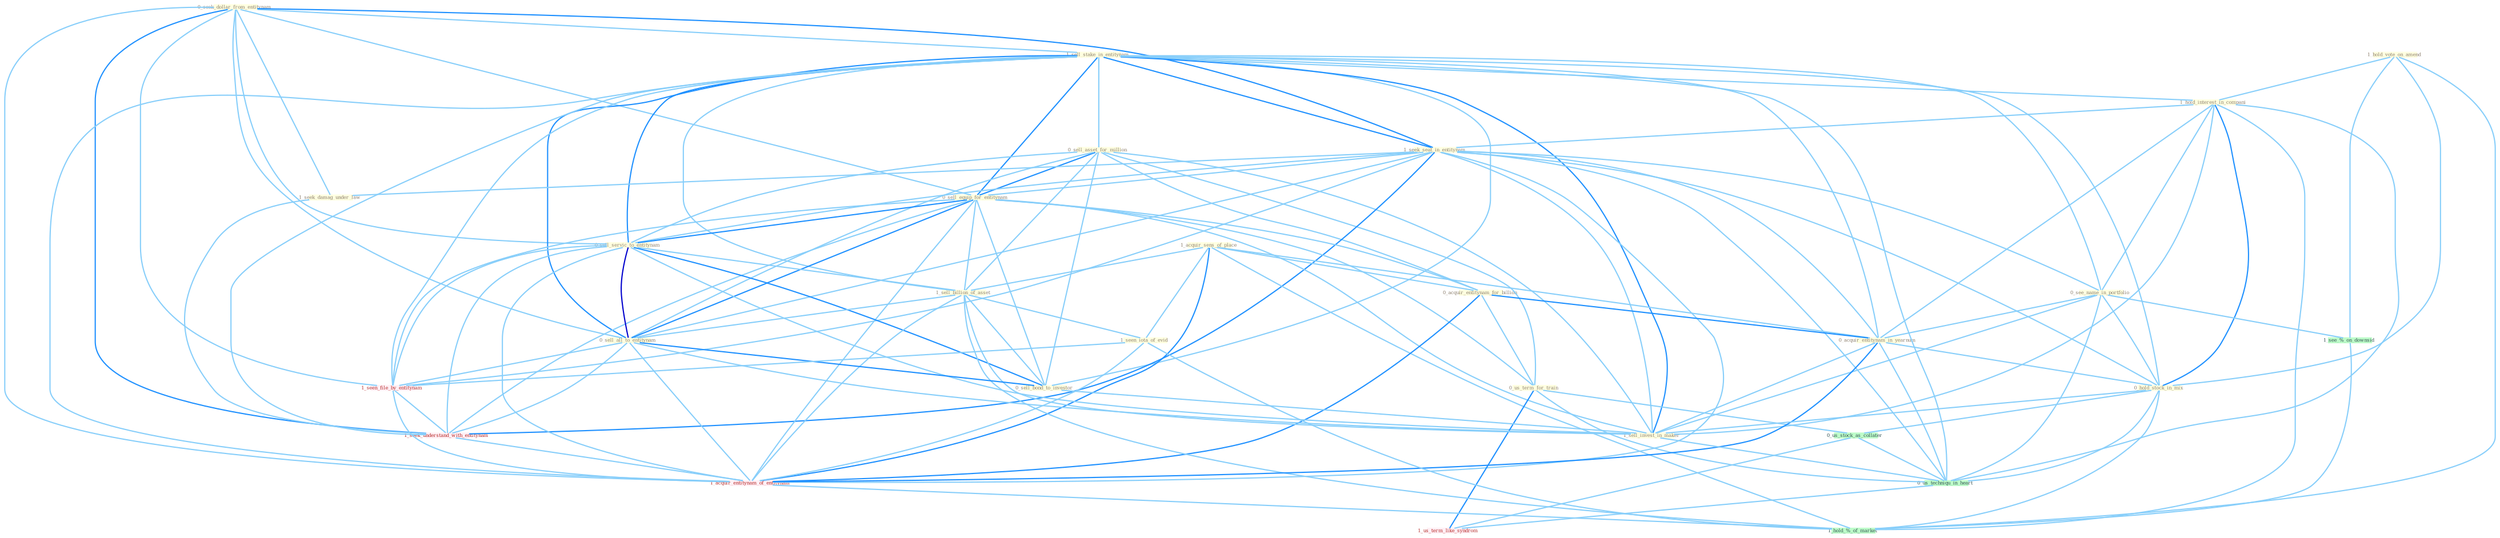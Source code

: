 Graph G{ 
    node
    [shape=polygon,style=filled,width=.5,height=.06,color="#BDFCC9",fixedsize=true,fontsize=4,
    fontcolor="#2f4f4f"];
    {node
    [color="#ffffe0", fontcolor="#8b7d6b"] "0_seek_dollar_from_entitynam " "1_sell_stake_in_entitynam " "0_sell_asset_for_million " "1_hold_vote_on_amend " "1_hold_interest_in_compani " "1_seek_seat_in_entitynam " "1_acquir_sens_of_place " "0_sell_equip_for_entitynam " "0_acquir_entitynam_for_billion " "0_sell_servic_to_entitynam " "0_us_term_for_train " "0_see_name_in_portfolio " "1_sell_billion_of_asset " "0_acquir_entitynam_in_yearnum " "0_sell_all_to_entitynam " "0_hold_stock_in_mix " "1_seen_iota_of_evid " "0_sell_bond_to_investor " "1_sell_invest_in_maker " "1_seek_damag_under_law "}
{node [color="#fff0f5", fontcolor="#b22222"] "1_seen_file_by_entitynam " "1_seek_understand_with_entitynam " "1_acquir_entitynam_of_entitynam " "1_us_term_like_syndrom "}
edge [color="#B0E2FF"];

	"0_seek_dollar_from_entitynam " -- "1_sell_stake_in_entitynam " [w="1", color="#87cefa" ];
	"0_seek_dollar_from_entitynam " -- "1_seek_seat_in_entitynam " [w="2", color="#1e90ff" , len=0.8];
	"0_seek_dollar_from_entitynam " -- "0_sell_equip_for_entitynam " [w="1", color="#87cefa" ];
	"0_seek_dollar_from_entitynam " -- "0_sell_servic_to_entitynam " [w="1", color="#87cefa" ];
	"0_seek_dollar_from_entitynam " -- "0_sell_all_to_entitynam " [w="1", color="#87cefa" ];
	"0_seek_dollar_from_entitynam " -- "1_seek_damag_under_law " [w="1", color="#87cefa" ];
	"0_seek_dollar_from_entitynam " -- "1_seen_file_by_entitynam " [w="1", color="#87cefa" ];
	"0_seek_dollar_from_entitynam " -- "1_seek_understand_with_entitynam " [w="2", color="#1e90ff" , len=0.8];
	"0_seek_dollar_from_entitynam " -- "1_acquir_entitynam_of_entitynam " [w="1", color="#87cefa" ];
	"1_sell_stake_in_entitynam " -- "0_sell_asset_for_million " [w="1", color="#87cefa" ];
	"1_sell_stake_in_entitynam " -- "1_hold_interest_in_compani " [w="1", color="#87cefa" ];
	"1_sell_stake_in_entitynam " -- "1_seek_seat_in_entitynam " [w="2", color="#1e90ff" , len=0.8];
	"1_sell_stake_in_entitynam " -- "0_sell_equip_for_entitynam " [w="2", color="#1e90ff" , len=0.8];
	"1_sell_stake_in_entitynam " -- "0_sell_servic_to_entitynam " [w="2", color="#1e90ff" , len=0.8];
	"1_sell_stake_in_entitynam " -- "0_see_name_in_portfolio " [w="1", color="#87cefa" ];
	"1_sell_stake_in_entitynam " -- "1_sell_billion_of_asset " [w="1", color="#87cefa" ];
	"1_sell_stake_in_entitynam " -- "0_acquir_entitynam_in_yearnum " [w="1", color="#87cefa" ];
	"1_sell_stake_in_entitynam " -- "0_sell_all_to_entitynam " [w="2", color="#1e90ff" , len=0.8];
	"1_sell_stake_in_entitynam " -- "0_hold_stock_in_mix " [w="1", color="#87cefa" ];
	"1_sell_stake_in_entitynam " -- "0_sell_bond_to_investor " [w="1", color="#87cefa" ];
	"1_sell_stake_in_entitynam " -- "1_sell_invest_in_maker " [w="2", color="#1e90ff" , len=0.8];
	"1_sell_stake_in_entitynam " -- "1_seen_file_by_entitynam " [w="1", color="#87cefa" ];
	"1_sell_stake_in_entitynam " -- "1_seek_understand_with_entitynam " [w="1", color="#87cefa" ];
	"1_sell_stake_in_entitynam " -- "1_acquir_entitynam_of_entitynam " [w="1", color="#87cefa" ];
	"1_sell_stake_in_entitynam " -- "0_us_techniqu_in_heart " [w="1", color="#87cefa" ];
	"0_sell_asset_for_million " -- "0_sell_equip_for_entitynam " [w="2", color="#1e90ff" , len=0.8];
	"0_sell_asset_for_million " -- "0_acquir_entitynam_for_billion " [w="1", color="#87cefa" ];
	"0_sell_asset_for_million " -- "0_sell_servic_to_entitynam " [w="1", color="#87cefa" ];
	"0_sell_asset_for_million " -- "0_us_term_for_train " [w="1", color="#87cefa" ];
	"0_sell_asset_for_million " -- "1_sell_billion_of_asset " [w="1", color="#87cefa" ];
	"0_sell_asset_for_million " -- "0_sell_all_to_entitynam " [w="1", color="#87cefa" ];
	"0_sell_asset_for_million " -- "0_sell_bond_to_investor " [w="1", color="#87cefa" ];
	"0_sell_asset_for_million " -- "1_sell_invest_in_maker " [w="1", color="#87cefa" ];
	"1_hold_vote_on_amend " -- "1_hold_interest_in_compani " [w="1", color="#87cefa" ];
	"1_hold_vote_on_amend " -- "0_hold_stock_in_mix " [w="1", color="#87cefa" ];
	"1_hold_vote_on_amend " -- "1_see_%_on_downsid " [w="1", color="#87cefa" ];
	"1_hold_vote_on_amend " -- "1_hold_%_of_market " [w="1", color="#87cefa" ];
	"1_hold_interest_in_compani " -- "1_seek_seat_in_entitynam " [w="1", color="#87cefa" ];
	"1_hold_interest_in_compani " -- "0_see_name_in_portfolio " [w="1", color="#87cefa" ];
	"1_hold_interest_in_compani " -- "0_acquir_entitynam_in_yearnum " [w="1", color="#87cefa" ];
	"1_hold_interest_in_compani " -- "0_hold_stock_in_mix " [w="2", color="#1e90ff" , len=0.8];
	"1_hold_interest_in_compani " -- "1_sell_invest_in_maker " [w="1", color="#87cefa" ];
	"1_hold_interest_in_compani " -- "0_us_techniqu_in_heart " [w="1", color="#87cefa" ];
	"1_hold_interest_in_compani " -- "1_hold_%_of_market " [w="1", color="#87cefa" ];
	"1_seek_seat_in_entitynam " -- "0_sell_equip_for_entitynam " [w="1", color="#87cefa" ];
	"1_seek_seat_in_entitynam " -- "0_sell_servic_to_entitynam " [w="1", color="#87cefa" ];
	"1_seek_seat_in_entitynam " -- "0_see_name_in_portfolio " [w="1", color="#87cefa" ];
	"1_seek_seat_in_entitynam " -- "0_acquir_entitynam_in_yearnum " [w="1", color="#87cefa" ];
	"1_seek_seat_in_entitynam " -- "0_sell_all_to_entitynam " [w="1", color="#87cefa" ];
	"1_seek_seat_in_entitynam " -- "0_hold_stock_in_mix " [w="1", color="#87cefa" ];
	"1_seek_seat_in_entitynam " -- "1_sell_invest_in_maker " [w="1", color="#87cefa" ];
	"1_seek_seat_in_entitynam " -- "1_seek_damag_under_law " [w="1", color="#87cefa" ];
	"1_seek_seat_in_entitynam " -- "1_seen_file_by_entitynam " [w="1", color="#87cefa" ];
	"1_seek_seat_in_entitynam " -- "1_seek_understand_with_entitynam " [w="2", color="#1e90ff" , len=0.8];
	"1_seek_seat_in_entitynam " -- "1_acquir_entitynam_of_entitynam " [w="1", color="#87cefa" ];
	"1_seek_seat_in_entitynam " -- "0_us_techniqu_in_heart " [w="1", color="#87cefa" ];
	"1_acquir_sens_of_place " -- "0_acquir_entitynam_for_billion " [w="1", color="#87cefa" ];
	"1_acquir_sens_of_place " -- "1_sell_billion_of_asset " [w="1", color="#87cefa" ];
	"1_acquir_sens_of_place " -- "0_acquir_entitynam_in_yearnum " [w="1", color="#87cefa" ];
	"1_acquir_sens_of_place " -- "1_seen_iota_of_evid " [w="1", color="#87cefa" ];
	"1_acquir_sens_of_place " -- "1_acquir_entitynam_of_entitynam " [w="2", color="#1e90ff" , len=0.8];
	"1_acquir_sens_of_place " -- "1_hold_%_of_market " [w="1", color="#87cefa" ];
	"0_sell_equip_for_entitynam " -- "0_acquir_entitynam_for_billion " [w="1", color="#87cefa" ];
	"0_sell_equip_for_entitynam " -- "0_sell_servic_to_entitynam " [w="2", color="#1e90ff" , len=0.8];
	"0_sell_equip_for_entitynam " -- "0_us_term_for_train " [w="1", color="#87cefa" ];
	"0_sell_equip_for_entitynam " -- "1_sell_billion_of_asset " [w="1", color="#87cefa" ];
	"0_sell_equip_for_entitynam " -- "0_sell_all_to_entitynam " [w="2", color="#1e90ff" , len=0.8];
	"0_sell_equip_for_entitynam " -- "0_sell_bond_to_investor " [w="1", color="#87cefa" ];
	"0_sell_equip_for_entitynam " -- "1_sell_invest_in_maker " [w="1", color="#87cefa" ];
	"0_sell_equip_for_entitynam " -- "1_seen_file_by_entitynam " [w="1", color="#87cefa" ];
	"0_sell_equip_for_entitynam " -- "1_seek_understand_with_entitynam " [w="1", color="#87cefa" ];
	"0_sell_equip_for_entitynam " -- "1_acquir_entitynam_of_entitynam " [w="1", color="#87cefa" ];
	"0_acquir_entitynam_for_billion " -- "0_us_term_for_train " [w="1", color="#87cefa" ];
	"0_acquir_entitynam_for_billion " -- "0_acquir_entitynam_in_yearnum " [w="2", color="#1e90ff" , len=0.8];
	"0_acquir_entitynam_for_billion " -- "1_acquir_entitynam_of_entitynam " [w="2", color="#1e90ff" , len=0.8];
	"0_sell_servic_to_entitynam " -- "1_sell_billion_of_asset " [w="1", color="#87cefa" ];
	"0_sell_servic_to_entitynam " -- "0_sell_all_to_entitynam " [w="3", color="#0000cd" , len=0.6];
	"0_sell_servic_to_entitynam " -- "0_sell_bond_to_investor " [w="2", color="#1e90ff" , len=0.8];
	"0_sell_servic_to_entitynam " -- "1_sell_invest_in_maker " [w="1", color="#87cefa" ];
	"0_sell_servic_to_entitynam " -- "1_seen_file_by_entitynam " [w="1", color="#87cefa" ];
	"0_sell_servic_to_entitynam " -- "1_seek_understand_with_entitynam " [w="1", color="#87cefa" ];
	"0_sell_servic_to_entitynam " -- "1_acquir_entitynam_of_entitynam " [w="1", color="#87cefa" ];
	"0_us_term_for_train " -- "0_us_stock_as_collater " [w="1", color="#87cefa" ];
	"0_us_term_for_train " -- "0_us_techniqu_in_heart " [w="1", color="#87cefa" ];
	"0_us_term_for_train " -- "1_us_term_like_syndrom " [w="2", color="#1e90ff" , len=0.8];
	"0_see_name_in_portfolio " -- "0_acquir_entitynam_in_yearnum " [w="1", color="#87cefa" ];
	"0_see_name_in_portfolio " -- "0_hold_stock_in_mix " [w="1", color="#87cefa" ];
	"0_see_name_in_portfolio " -- "1_sell_invest_in_maker " [w="1", color="#87cefa" ];
	"0_see_name_in_portfolio " -- "0_us_techniqu_in_heart " [w="1", color="#87cefa" ];
	"0_see_name_in_portfolio " -- "1_see_%_on_downsid " [w="1", color="#87cefa" ];
	"1_sell_billion_of_asset " -- "0_sell_all_to_entitynam " [w="1", color="#87cefa" ];
	"1_sell_billion_of_asset " -- "1_seen_iota_of_evid " [w="1", color="#87cefa" ];
	"1_sell_billion_of_asset " -- "0_sell_bond_to_investor " [w="1", color="#87cefa" ];
	"1_sell_billion_of_asset " -- "1_sell_invest_in_maker " [w="1", color="#87cefa" ];
	"1_sell_billion_of_asset " -- "1_acquir_entitynam_of_entitynam " [w="1", color="#87cefa" ];
	"1_sell_billion_of_asset " -- "1_hold_%_of_market " [w="1", color="#87cefa" ];
	"0_acquir_entitynam_in_yearnum " -- "0_hold_stock_in_mix " [w="1", color="#87cefa" ];
	"0_acquir_entitynam_in_yearnum " -- "1_sell_invest_in_maker " [w="1", color="#87cefa" ];
	"0_acquir_entitynam_in_yearnum " -- "1_acquir_entitynam_of_entitynam " [w="2", color="#1e90ff" , len=0.8];
	"0_acquir_entitynam_in_yearnum " -- "0_us_techniqu_in_heart " [w="1", color="#87cefa" ];
	"0_sell_all_to_entitynam " -- "0_sell_bond_to_investor " [w="2", color="#1e90ff" , len=0.8];
	"0_sell_all_to_entitynam " -- "1_sell_invest_in_maker " [w="1", color="#87cefa" ];
	"0_sell_all_to_entitynam " -- "1_seen_file_by_entitynam " [w="1", color="#87cefa" ];
	"0_sell_all_to_entitynam " -- "1_seek_understand_with_entitynam " [w="1", color="#87cefa" ];
	"0_sell_all_to_entitynam " -- "1_acquir_entitynam_of_entitynam " [w="1", color="#87cefa" ];
	"0_hold_stock_in_mix " -- "1_sell_invest_in_maker " [w="1", color="#87cefa" ];
	"0_hold_stock_in_mix " -- "0_us_stock_as_collater " [w="1", color="#87cefa" ];
	"0_hold_stock_in_mix " -- "0_us_techniqu_in_heart " [w="1", color="#87cefa" ];
	"0_hold_stock_in_mix " -- "1_hold_%_of_market " [w="1", color="#87cefa" ];
	"1_seen_iota_of_evid " -- "1_seen_file_by_entitynam " [w="1", color="#87cefa" ];
	"1_seen_iota_of_evid " -- "1_acquir_entitynam_of_entitynam " [w="1", color="#87cefa" ];
	"1_seen_iota_of_evid " -- "1_hold_%_of_market " [w="1", color="#87cefa" ];
	"0_sell_bond_to_investor " -- "1_sell_invest_in_maker " [w="1", color="#87cefa" ];
	"1_sell_invest_in_maker " -- "0_us_techniqu_in_heart " [w="1", color="#87cefa" ];
	"1_seek_damag_under_law " -- "1_seek_understand_with_entitynam " [w="1", color="#87cefa" ];
	"1_seen_file_by_entitynam " -- "1_seek_understand_with_entitynam " [w="1", color="#87cefa" ];
	"1_seen_file_by_entitynam " -- "1_acquir_entitynam_of_entitynam " [w="1", color="#87cefa" ];
	"0_us_stock_as_collater " -- "0_us_techniqu_in_heart " [w="1", color="#87cefa" ];
	"0_us_stock_as_collater " -- "1_us_term_like_syndrom " [w="1", color="#87cefa" ];
	"1_seek_understand_with_entitynam " -- "1_acquir_entitynam_of_entitynam " [w="1", color="#87cefa" ];
	"1_acquir_entitynam_of_entitynam " -- "1_hold_%_of_market " [w="1", color="#87cefa" ];
	"0_us_techniqu_in_heart " -- "1_us_term_like_syndrom " [w="1", color="#87cefa" ];
	"1_see_%_on_downsid " -- "1_hold_%_of_market " [w="1", color="#87cefa" ];
}